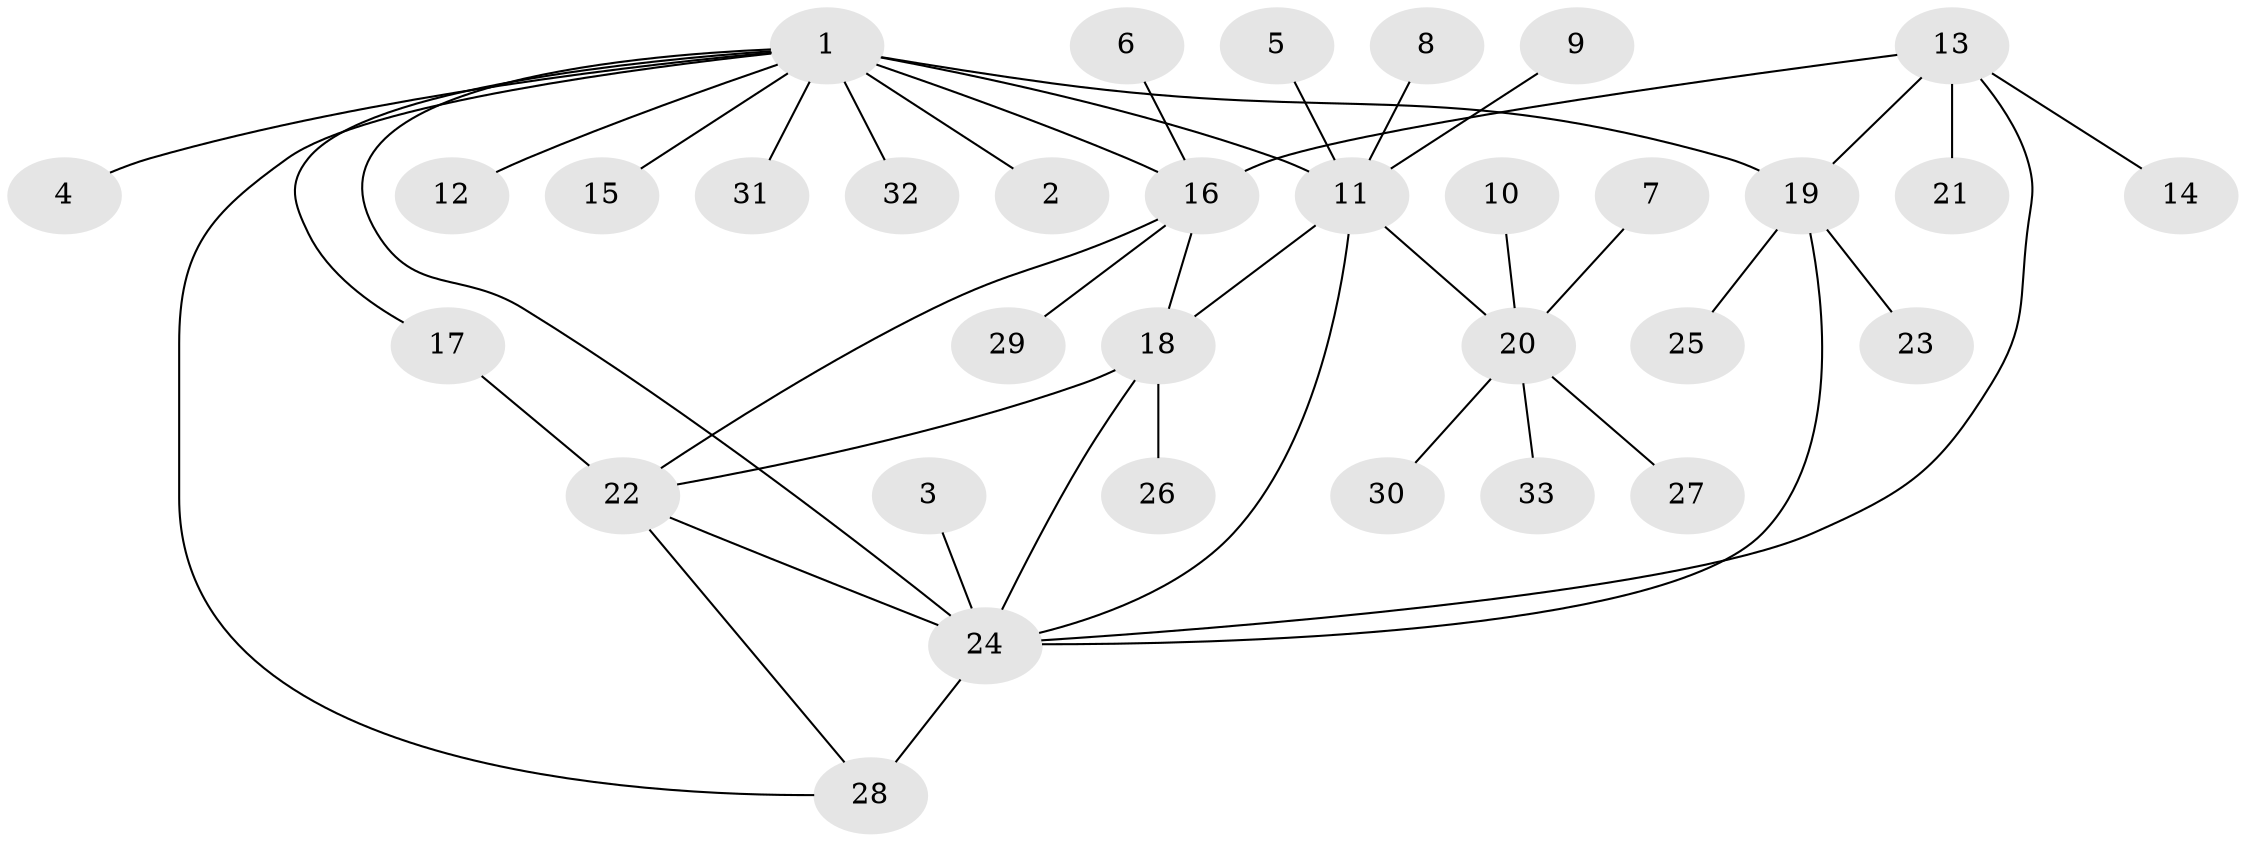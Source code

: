 // original degree distribution, {8: 0.030303030303030304, 6: 0.07575757575757576, 5: 0.030303030303030304, 7: 0.045454545454545456, 3: 0.045454545454545456, 4: 0.030303030303030304, 9: 0.015151515151515152, 2: 0.22727272727272727, 1: 0.5}
// Generated by graph-tools (version 1.1) at 2025/26/03/09/25 03:26:44]
// undirected, 33 vertices, 43 edges
graph export_dot {
graph [start="1"]
  node [color=gray90,style=filled];
  1;
  2;
  3;
  4;
  5;
  6;
  7;
  8;
  9;
  10;
  11;
  12;
  13;
  14;
  15;
  16;
  17;
  18;
  19;
  20;
  21;
  22;
  23;
  24;
  25;
  26;
  27;
  28;
  29;
  30;
  31;
  32;
  33;
  1 -- 2 [weight=1.0];
  1 -- 4 [weight=1.0];
  1 -- 11 [weight=1.0];
  1 -- 12 [weight=1.0];
  1 -- 15 [weight=1.0];
  1 -- 16 [weight=3.0];
  1 -- 17 [weight=1.0];
  1 -- 19 [weight=1.0];
  1 -- 24 [weight=1.0];
  1 -- 28 [weight=1.0];
  1 -- 31 [weight=1.0];
  1 -- 32 [weight=1.0];
  3 -- 24 [weight=1.0];
  5 -- 11 [weight=1.0];
  6 -- 16 [weight=1.0];
  7 -- 20 [weight=1.0];
  8 -- 11 [weight=1.0];
  9 -- 11 [weight=1.0];
  10 -- 20 [weight=1.0];
  11 -- 18 [weight=2.0];
  11 -- 20 [weight=1.0];
  11 -- 24 [weight=1.0];
  13 -- 14 [weight=1.0];
  13 -- 16 [weight=1.0];
  13 -- 19 [weight=1.0];
  13 -- 21 [weight=1.0];
  13 -- 24 [weight=1.0];
  16 -- 18 [weight=2.0];
  16 -- 22 [weight=1.0];
  16 -- 29 [weight=1.0];
  17 -- 22 [weight=1.0];
  18 -- 22 [weight=1.0];
  18 -- 24 [weight=1.0];
  18 -- 26 [weight=1.0];
  19 -- 23 [weight=1.0];
  19 -- 24 [weight=2.0];
  19 -- 25 [weight=1.0];
  20 -- 27 [weight=1.0];
  20 -- 30 [weight=1.0];
  20 -- 33 [weight=1.0];
  22 -- 24 [weight=1.0];
  22 -- 28 [weight=1.0];
  24 -- 28 [weight=2.0];
}
